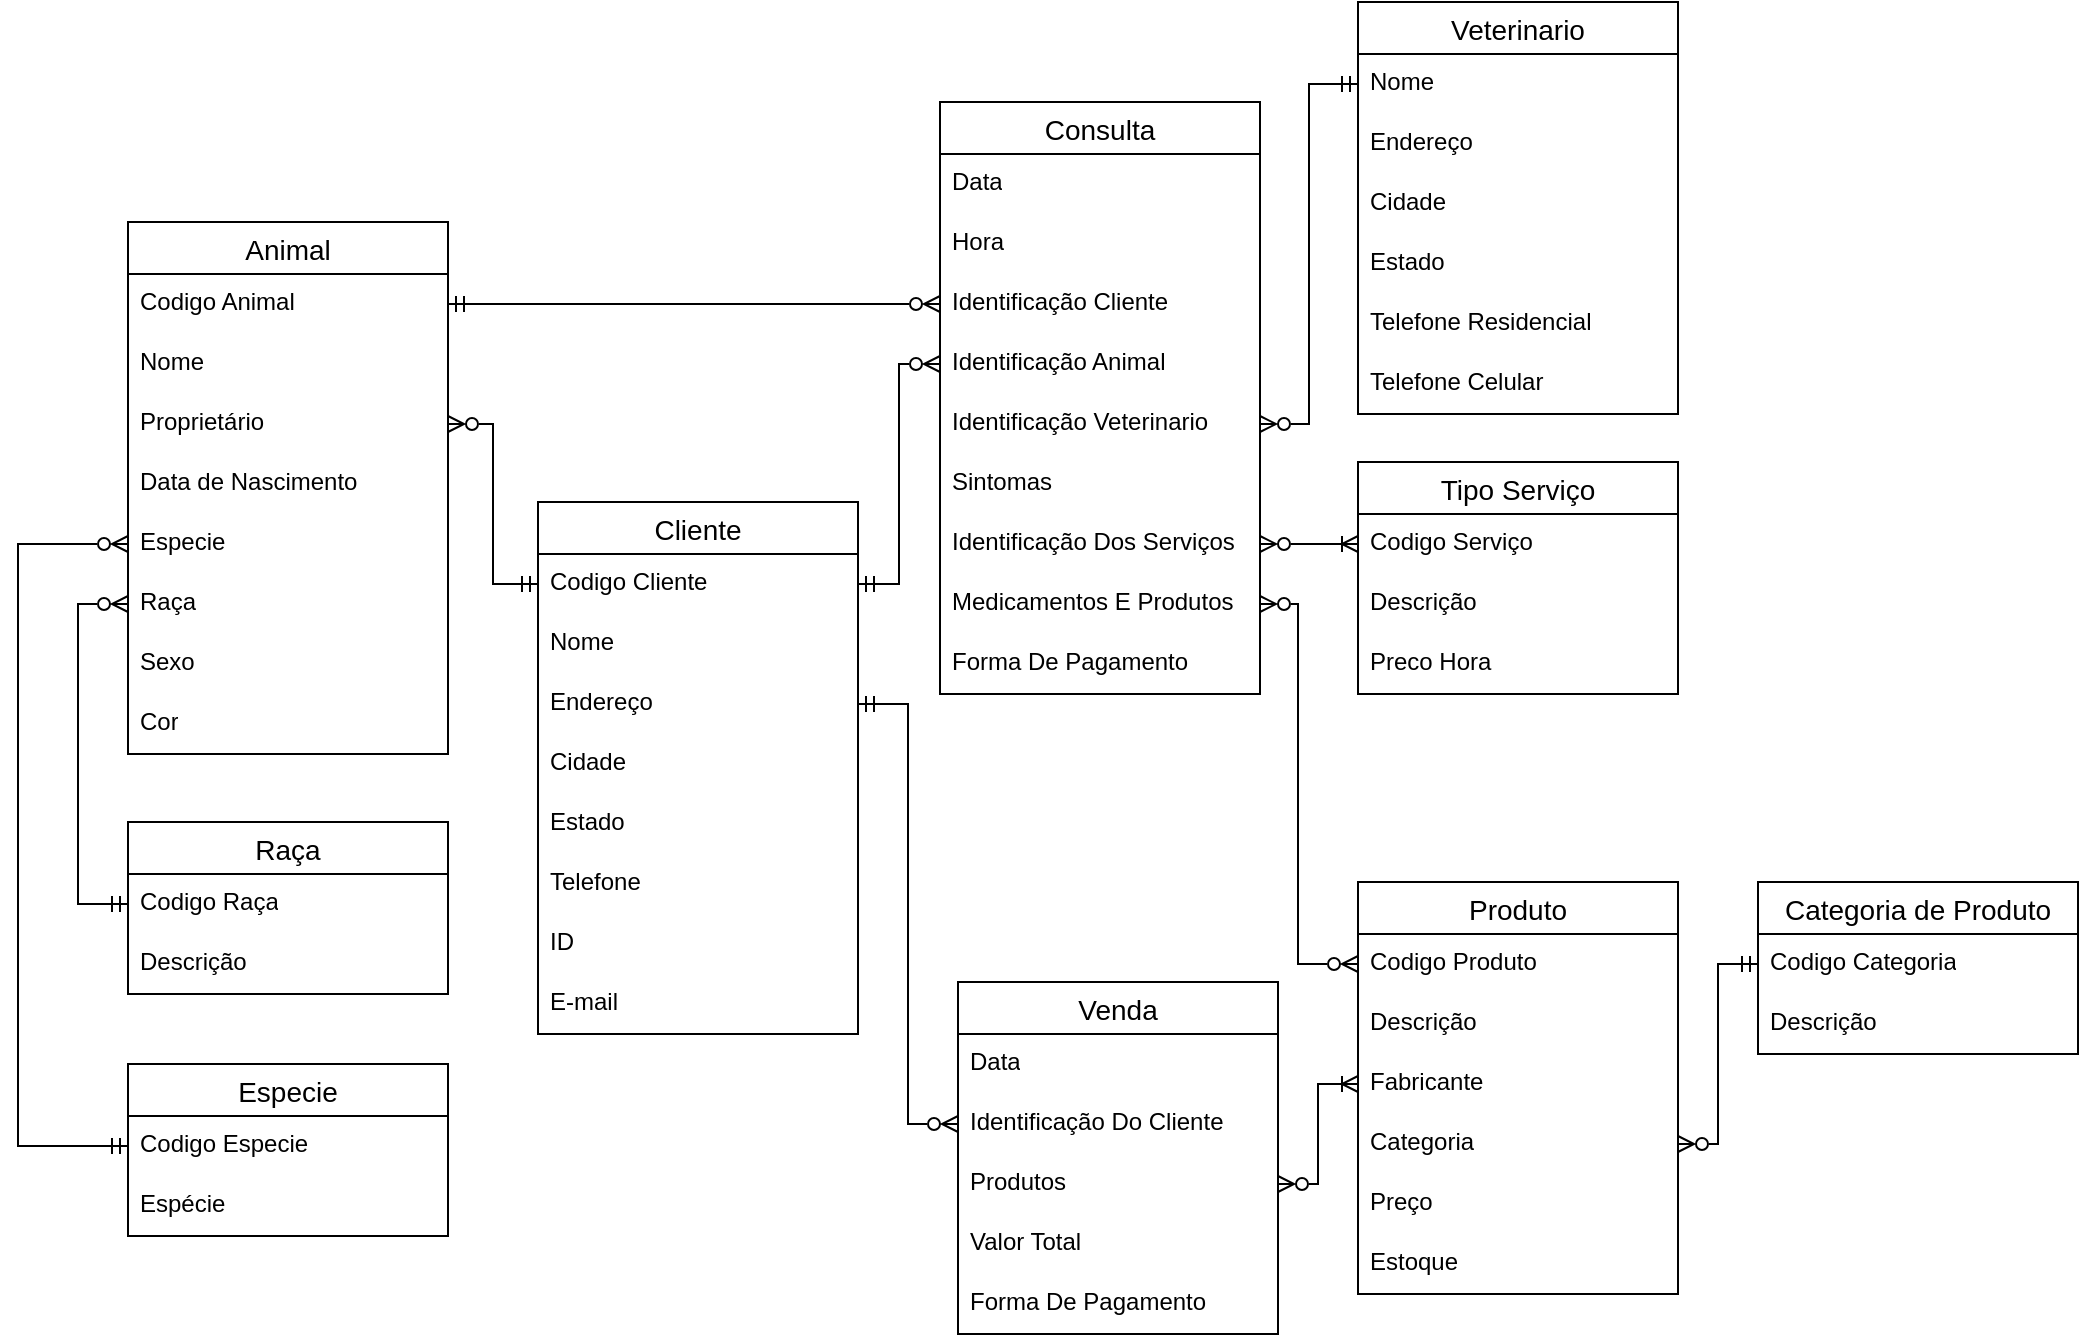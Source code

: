 <mxfile version="22.0.0" type="github">
  <diagram name="Página-1" id="ZrA-hHJ0svuS0dq6kswA">
    <mxGraphModel dx="1093" dy="605" grid="1" gridSize="10" guides="1" tooltips="1" connect="1" arrows="1" fold="1" page="1" pageScale="1" pageWidth="1169" pageHeight="827" math="0" shadow="0">
      <root>
        <mxCell id="0" />
        <mxCell id="1" parent="0" />
        <mxCell id="JYmGr7B9ojMFk2uYtKPB-12" value="Animal" style="swimlane;fontStyle=0;childLayout=stackLayout;horizontal=1;startSize=26;horizontalStack=0;resizeParent=1;resizeParentMax=0;resizeLast=0;collapsible=1;marginBottom=0;align=center;fontSize=14;" vertex="1" parent="1">
          <mxGeometry x="215" y="170" width="160" height="266" as="geometry" />
        </mxCell>
        <mxCell id="JYmGr7B9ojMFk2uYtKPB-13" value="Codigo Animal" style="text;strokeColor=none;fillColor=none;spacingLeft=4;spacingRight=4;overflow=hidden;rotatable=0;points=[[0,0.5],[1,0.5]];portConstraint=eastwest;fontSize=12;whiteSpace=wrap;html=1;" vertex="1" parent="JYmGr7B9ojMFk2uYtKPB-12">
          <mxGeometry y="26" width="160" height="30" as="geometry" />
        </mxCell>
        <mxCell id="JYmGr7B9ojMFk2uYtKPB-14" value="Nome" style="text;strokeColor=none;fillColor=none;spacingLeft=4;spacingRight=4;overflow=hidden;rotatable=0;points=[[0,0.5],[1,0.5]];portConstraint=eastwest;fontSize=12;whiteSpace=wrap;html=1;" vertex="1" parent="JYmGr7B9ojMFk2uYtKPB-12">
          <mxGeometry y="56" width="160" height="30" as="geometry" />
        </mxCell>
        <mxCell id="JYmGr7B9ojMFk2uYtKPB-15" value="Proprietário" style="text;strokeColor=none;fillColor=none;spacingLeft=4;spacingRight=4;overflow=hidden;rotatable=0;points=[[0,0.5],[1,0.5]];portConstraint=eastwest;fontSize=12;whiteSpace=wrap;html=1;" vertex="1" parent="JYmGr7B9ojMFk2uYtKPB-12">
          <mxGeometry y="86" width="160" height="30" as="geometry" />
        </mxCell>
        <mxCell id="JYmGr7B9ojMFk2uYtKPB-16" value="Data de Nascimento" style="text;strokeColor=none;fillColor=none;spacingLeft=4;spacingRight=4;overflow=hidden;rotatable=0;points=[[0,0.5],[1,0.5]];portConstraint=eastwest;fontSize=12;whiteSpace=wrap;html=1;" vertex="1" parent="JYmGr7B9ojMFk2uYtKPB-12">
          <mxGeometry y="116" width="160" height="30" as="geometry" />
        </mxCell>
        <mxCell id="JYmGr7B9ojMFk2uYtKPB-17" value="Especie" style="text;strokeColor=none;fillColor=none;spacingLeft=4;spacingRight=4;overflow=hidden;rotatable=0;points=[[0,0.5],[1,0.5]];portConstraint=eastwest;fontSize=12;whiteSpace=wrap;html=1;" vertex="1" parent="JYmGr7B9ojMFk2uYtKPB-12">
          <mxGeometry y="146" width="160" height="30" as="geometry" />
        </mxCell>
        <mxCell id="JYmGr7B9ojMFk2uYtKPB-18" value="Raça" style="text;strokeColor=none;fillColor=none;spacingLeft=4;spacingRight=4;overflow=hidden;rotatable=0;points=[[0,0.5],[1,0.5]];portConstraint=eastwest;fontSize=12;whiteSpace=wrap;html=1;" vertex="1" parent="JYmGr7B9ojMFk2uYtKPB-12">
          <mxGeometry y="176" width="160" height="30" as="geometry" />
        </mxCell>
        <mxCell id="JYmGr7B9ojMFk2uYtKPB-19" value="Sexo" style="text;strokeColor=none;fillColor=none;spacingLeft=4;spacingRight=4;overflow=hidden;rotatable=0;points=[[0,0.5],[1,0.5]];portConstraint=eastwest;fontSize=12;whiteSpace=wrap;html=1;" vertex="1" parent="JYmGr7B9ojMFk2uYtKPB-12">
          <mxGeometry y="206" width="160" height="30" as="geometry" />
        </mxCell>
        <mxCell id="JYmGr7B9ojMFk2uYtKPB-20" value="Cor" style="text;strokeColor=none;fillColor=none;spacingLeft=4;spacingRight=4;overflow=hidden;rotatable=0;points=[[0,0.5],[1,0.5]];portConstraint=eastwest;fontSize=12;whiteSpace=wrap;html=1;" vertex="1" parent="JYmGr7B9ojMFk2uYtKPB-12">
          <mxGeometry y="236" width="160" height="30" as="geometry" />
        </mxCell>
        <mxCell id="JYmGr7B9ojMFk2uYtKPB-21" value="Cliente" style="swimlane;fontStyle=0;childLayout=stackLayout;horizontal=1;startSize=26;horizontalStack=0;resizeParent=1;resizeParentMax=0;resizeLast=0;collapsible=1;marginBottom=0;align=center;fontSize=14;" vertex="1" parent="1">
          <mxGeometry x="420" y="310" width="160" height="266" as="geometry" />
        </mxCell>
        <mxCell id="JYmGr7B9ojMFk2uYtKPB-22" value="Codigo Cliente" style="text;strokeColor=none;fillColor=none;spacingLeft=4;spacingRight=4;overflow=hidden;rotatable=0;points=[[0,0.5],[1,0.5]];portConstraint=eastwest;fontSize=12;whiteSpace=wrap;html=1;" vertex="1" parent="JYmGr7B9ojMFk2uYtKPB-21">
          <mxGeometry y="26" width="160" height="30" as="geometry" />
        </mxCell>
        <mxCell id="JYmGr7B9ojMFk2uYtKPB-23" value="Nome" style="text;strokeColor=none;fillColor=none;spacingLeft=4;spacingRight=4;overflow=hidden;rotatable=0;points=[[0,0.5],[1,0.5]];portConstraint=eastwest;fontSize=12;whiteSpace=wrap;html=1;" vertex="1" parent="JYmGr7B9ojMFk2uYtKPB-21">
          <mxGeometry y="56" width="160" height="30" as="geometry" />
        </mxCell>
        <mxCell id="JYmGr7B9ojMFk2uYtKPB-24" value="Endereço" style="text;strokeColor=none;fillColor=none;spacingLeft=4;spacingRight=4;overflow=hidden;rotatable=0;points=[[0,0.5],[1,0.5]];portConstraint=eastwest;fontSize=12;whiteSpace=wrap;html=1;" vertex="1" parent="JYmGr7B9ojMFk2uYtKPB-21">
          <mxGeometry y="86" width="160" height="30" as="geometry" />
        </mxCell>
        <mxCell id="JYmGr7B9ojMFk2uYtKPB-25" value="Cidade" style="text;strokeColor=none;fillColor=none;spacingLeft=4;spacingRight=4;overflow=hidden;rotatable=0;points=[[0,0.5],[1,0.5]];portConstraint=eastwest;fontSize=12;whiteSpace=wrap;html=1;" vertex="1" parent="JYmGr7B9ojMFk2uYtKPB-21">
          <mxGeometry y="116" width="160" height="30" as="geometry" />
        </mxCell>
        <mxCell id="JYmGr7B9ojMFk2uYtKPB-26" value="Estado" style="text;strokeColor=none;fillColor=none;spacingLeft=4;spacingRight=4;overflow=hidden;rotatable=0;points=[[0,0.5],[1,0.5]];portConstraint=eastwest;fontSize=12;whiteSpace=wrap;html=1;" vertex="1" parent="JYmGr7B9ojMFk2uYtKPB-21">
          <mxGeometry y="146" width="160" height="30" as="geometry" />
        </mxCell>
        <mxCell id="JYmGr7B9ojMFk2uYtKPB-27" value="Telefone" style="text;strokeColor=none;fillColor=none;spacingLeft=4;spacingRight=4;overflow=hidden;rotatable=0;points=[[0,0.5],[1,0.5]];portConstraint=eastwest;fontSize=12;whiteSpace=wrap;html=1;" vertex="1" parent="JYmGr7B9ojMFk2uYtKPB-21">
          <mxGeometry y="176" width="160" height="30" as="geometry" />
        </mxCell>
        <mxCell id="JYmGr7B9ojMFk2uYtKPB-28" value="ID" style="text;strokeColor=none;fillColor=none;spacingLeft=4;spacingRight=4;overflow=hidden;rotatable=0;points=[[0,0.5],[1,0.5]];portConstraint=eastwest;fontSize=12;whiteSpace=wrap;html=1;" vertex="1" parent="JYmGr7B9ojMFk2uYtKPB-21">
          <mxGeometry y="206" width="160" height="30" as="geometry" />
        </mxCell>
        <mxCell id="JYmGr7B9ojMFk2uYtKPB-29" value="E-mail" style="text;strokeColor=none;fillColor=none;spacingLeft=4;spacingRight=4;overflow=hidden;rotatable=0;points=[[0,0.5],[1,0.5]];portConstraint=eastwest;fontSize=12;whiteSpace=wrap;html=1;" vertex="1" parent="JYmGr7B9ojMFk2uYtKPB-21">
          <mxGeometry y="236" width="160" height="30" as="geometry" />
        </mxCell>
        <mxCell id="JYmGr7B9ojMFk2uYtKPB-30" style="edgeStyle=orthogonalEdgeStyle;rounded=0;orthogonalLoop=1;jettySize=auto;html=1;exitX=1;exitY=0.5;exitDx=0;exitDy=0;entryX=0;entryY=0.5;entryDx=0;entryDy=0;endArrow=ERmandOne;endFill=0;startArrow=ERzeroToMany;startFill=0;" edge="1" parent="1" source="JYmGr7B9ojMFk2uYtKPB-15" target="JYmGr7B9ojMFk2uYtKPB-22">
          <mxGeometry relative="1" as="geometry" />
        </mxCell>
        <mxCell id="JYmGr7B9ojMFk2uYtKPB-31" value="Especie" style="swimlane;fontStyle=0;childLayout=stackLayout;horizontal=1;startSize=26;horizontalStack=0;resizeParent=1;resizeParentMax=0;resizeLast=0;collapsible=1;marginBottom=0;align=center;fontSize=14;" vertex="1" parent="1">
          <mxGeometry x="215" y="591" width="160" height="86" as="geometry" />
        </mxCell>
        <mxCell id="JYmGr7B9ojMFk2uYtKPB-32" value="Codigo Especie" style="text;strokeColor=none;fillColor=none;spacingLeft=4;spacingRight=4;overflow=hidden;rotatable=0;points=[[0,0.5],[1,0.5]];portConstraint=eastwest;fontSize=12;whiteSpace=wrap;html=1;" vertex="1" parent="JYmGr7B9ojMFk2uYtKPB-31">
          <mxGeometry y="26" width="160" height="30" as="geometry" />
        </mxCell>
        <mxCell id="JYmGr7B9ojMFk2uYtKPB-33" value="Espécie" style="text;strokeColor=none;fillColor=none;spacingLeft=4;spacingRight=4;overflow=hidden;rotatable=0;points=[[0,0.5],[1,0.5]];portConstraint=eastwest;fontSize=12;whiteSpace=wrap;html=1;" vertex="1" parent="JYmGr7B9ojMFk2uYtKPB-31">
          <mxGeometry y="56" width="160" height="30" as="geometry" />
        </mxCell>
        <mxCell id="JYmGr7B9ojMFk2uYtKPB-34" value="Raça" style="swimlane;fontStyle=0;childLayout=stackLayout;horizontal=1;startSize=26;horizontalStack=0;resizeParent=1;resizeParentMax=0;resizeLast=0;collapsible=1;marginBottom=0;align=center;fontSize=14;" vertex="1" parent="1">
          <mxGeometry x="215" y="470" width="160" height="86" as="geometry" />
        </mxCell>
        <mxCell id="JYmGr7B9ojMFk2uYtKPB-35" value="Codigo Raça" style="text;strokeColor=none;fillColor=none;spacingLeft=4;spacingRight=4;overflow=hidden;rotatable=0;points=[[0,0.5],[1,0.5]];portConstraint=eastwest;fontSize=12;whiteSpace=wrap;html=1;" vertex="1" parent="JYmGr7B9ojMFk2uYtKPB-34">
          <mxGeometry y="26" width="160" height="30" as="geometry" />
        </mxCell>
        <mxCell id="JYmGr7B9ojMFk2uYtKPB-36" value="Descrição" style="text;strokeColor=none;fillColor=none;spacingLeft=4;spacingRight=4;overflow=hidden;rotatable=0;points=[[0,0.5],[1,0.5]];portConstraint=eastwest;fontSize=12;whiteSpace=wrap;html=1;" vertex="1" parent="JYmGr7B9ojMFk2uYtKPB-34">
          <mxGeometry y="56" width="160" height="30" as="geometry" />
        </mxCell>
        <mxCell id="JYmGr7B9ojMFk2uYtKPB-37" style="edgeStyle=orthogonalEdgeStyle;rounded=0;orthogonalLoop=1;jettySize=auto;html=1;exitX=0;exitY=0.5;exitDx=0;exitDy=0;entryX=0;entryY=0.5;entryDx=0;entryDy=0;endArrow=ERmandOne;endFill=0;startArrow=ERzeroToMany;startFill=0;" edge="1" parent="1" source="JYmGr7B9ojMFk2uYtKPB-17" target="JYmGr7B9ojMFk2uYtKPB-32">
          <mxGeometry relative="1" as="geometry">
            <Array as="points">
              <mxPoint x="160" y="331" />
              <mxPoint x="160" y="632" />
            </Array>
          </mxGeometry>
        </mxCell>
        <mxCell id="JYmGr7B9ojMFk2uYtKPB-38" style="edgeStyle=orthogonalEdgeStyle;rounded=0;orthogonalLoop=1;jettySize=auto;html=1;exitX=0;exitY=0.5;exitDx=0;exitDy=0;entryX=0;entryY=0.5;entryDx=0;entryDy=0;endArrow=ERmandOne;endFill=0;startArrow=ERzeroToMany;startFill=0;" edge="1" parent="1" source="JYmGr7B9ojMFk2uYtKPB-18" target="JYmGr7B9ojMFk2uYtKPB-35">
          <mxGeometry relative="1" as="geometry">
            <Array as="points">
              <mxPoint x="190" y="361" />
              <mxPoint x="190" y="511" />
            </Array>
          </mxGeometry>
        </mxCell>
        <mxCell id="JYmGr7B9ojMFk2uYtKPB-52" value="Venda" style="swimlane;fontStyle=0;childLayout=stackLayout;horizontal=1;startSize=26;horizontalStack=0;resizeParent=1;resizeParentMax=0;resizeLast=0;collapsible=1;marginBottom=0;align=center;fontSize=14;" vertex="1" parent="1">
          <mxGeometry x="630" y="550" width="160" height="176" as="geometry" />
        </mxCell>
        <mxCell id="JYmGr7B9ojMFk2uYtKPB-53" value="Data" style="text;strokeColor=none;fillColor=none;spacingLeft=4;spacingRight=4;overflow=hidden;rotatable=0;points=[[0,0.5],[1,0.5]];portConstraint=eastwest;fontSize=12;whiteSpace=wrap;html=1;" vertex="1" parent="JYmGr7B9ojMFk2uYtKPB-52">
          <mxGeometry y="26" width="160" height="30" as="geometry" />
        </mxCell>
        <mxCell id="JYmGr7B9ojMFk2uYtKPB-54" value="&lt;div&gt;Identificação Do Cliente&lt;/div&gt;&lt;div&gt;&lt;br&gt;&lt;/div&gt;" style="text;strokeColor=none;fillColor=none;spacingLeft=4;spacingRight=4;overflow=hidden;rotatable=0;points=[[0,0.5],[1,0.5]];portConstraint=eastwest;fontSize=12;whiteSpace=wrap;html=1;" vertex="1" parent="JYmGr7B9ojMFk2uYtKPB-52">
          <mxGeometry y="56" width="160" height="30" as="geometry" />
        </mxCell>
        <mxCell id="JYmGr7B9ojMFk2uYtKPB-55" value="&lt;div&gt;&lt;div&gt;Produtos&lt;/div&gt;&lt;/div&gt;&lt;div&gt;&lt;br&gt;&lt;/div&gt;" style="text;strokeColor=none;fillColor=none;spacingLeft=4;spacingRight=4;overflow=hidden;rotatable=0;points=[[0,0.5],[1,0.5]];portConstraint=eastwest;fontSize=12;whiteSpace=wrap;html=1;" vertex="1" parent="JYmGr7B9ojMFk2uYtKPB-52">
          <mxGeometry y="86" width="160" height="30" as="geometry" />
        </mxCell>
        <mxCell id="JYmGr7B9ojMFk2uYtKPB-56" value="&lt;div&gt;&lt;div&gt;Valor Total&lt;/div&gt;&lt;/div&gt;&lt;div&gt;&lt;br&gt;&lt;/div&gt;" style="text;strokeColor=none;fillColor=none;spacingLeft=4;spacingRight=4;overflow=hidden;rotatable=0;points=[[0,0.5],[1,0.5]];portConstraint=eastwest;fontSize=12;whiteSpace=wrap;html=1;" vertex="1" parent="JYmGr7B9ojMFk2uYtKPB-52">
          <mxGeometry y="116" width="160" height="30" as="geometry" />
        </mxCell>
        <mxCell id="JYmGr7B9ojMFk2uYtKPB-57" value="&lt;div&gt;&lt;div&gt;Forma De Pagamento&lt;/div&gt;&lt;/div&gt;&lt;div&gt;&lt;br&gt;&lt;/div&gt;" style="text;strokeColor=none;fillColor=none;spacingLeft=4;spacingRight=4;overflow=hidden;rotatable=0;points=[[0,0.5],[1,0.5]];portConstraint=eastwest;fontSize=12;whiteSpace=wrap;html=1;" vertex="1" parent="JYmGr7B9ojMFk2uYtKPB-52">
          <mxGeometry y="146" width="160" height="30" as="geometry" />
        </mxCell>
        <mxCell id="JYmGr7B9ojMFk2uYtKPB-58" style="edgeStyle=orthogonalEdgeStyle;rounded=0;orthogonalLoop=1;jettySize=auto;html=1;exitX=0;exitY=0.5;exitDx=0;exitDy=0;entryX=1;entryY=0.5;entryDx=0;entryDy=0;endArrow=ERmandOne;endFill=0;startArrow=ERzeroToMany;startFill=0;" edge="1" parent="1" source="JYmGr7B9ojMFk2uYtKPB-54" target="JYmGr7B9ojMFk2uYtKPB-24">
          <mxGeometry relative="1" as="geometry" />
        </mxCell>
        <mxCell id="JYmGr7B9ojMFk2uYtKPB-59" value="Consulta" style="swimlane;fontStyle=0;childLayout=stackLayout;horizontal=1;startSize=26;horizontalStack=0;resizeParent=1;resizeParentMax=0;resizeLast=0;collapsible=1;marginBottom=0;align=center;fontSize=14;" vertex="1" parent="1">
          <mxGeometry x="621" y="110" width="160" height="296" as="geometry" />
        </mxCell>
        <mxCell id="JYmGr7B9ojMFk2uYtKPB-60" value="Data" style="text;strokeColor=none;fillColor=none;spacingLeft=4;spacingRight=4;overflow=hidden;rotatable=0;points=[[0,0.5],[1,0.5]];portConstraint=eastwest;fontSize=12;whiteSpace=wrap;html=1;" vertex="1" parent="JYmGr7B9ojMFk2uYtKPB-59">
          <mxGeometry y="26" width="160" height="30" as="geometry" />
        </mxCell>
        <mxCell id="JYmGr7B9ojMFk2uYtKPB-61" value="Hora" style="text;strokeColor=none;fillColor=none;spacingLeft=4;spacingRight=4;overflow=hidden;rotatable=0;points=[[0,0.5],[1,0.5]];portConstraint=eastwest;fontSize=12;whiteSpace=wrap;html=1;" vertex="1" parent="JYmGr7B9ojMFk2uYtKPB-59">
          <mxGeometry y="56" width="160" height="30" as="geometry" />
        </mxCell>
        <mxCell id="JYmGr7B9ojMFk2uYtKPB-62" value="&lt;div&gt;Identificação Cliente&lt;/div&gt;&lt;div&gt;&lt;br&gt;&lt;/div&gt;" style="text;strokeColor=none;fillColor=none;spacingLeft=4;spacingRight=4;overflow=hidden;rotatable=0;points=[[0,0.5],[1,0.5]];portConstraint=eastwest;fontSize=12;whiteSpace=wrap;html=1;" vertex="1" parent="JYmGr7B9ojMFk2uYtKPB-59">
          <mxGeometry y="86" width="160" height="30" as="geometry" />
        </mxCell>
        <mxCell id="JYmGr7B9ojMFk2uYtKPB-63" value="&lt;div&gt;Identificação Animal&lt;/div&gt;&lt;div&gt;&lt;br&gt;&lt;/div&gt;" style="text;strokeColor=none;fillColor=none;spacingLeft=4;spacingRight=4;overflow=hidden;rotatable=0;points=[[0,0.5],[1,0.5]];portConstraint=eastwest;fontSize=12;whiteSpace=wrap;html=1;" vertex="1" parent="JYmGr7B9ojMFk2uYtKPB-59">
          <mxGeometry y="116" width="160" height="30" as="geometry" />
        </mxCell>
        <mxCell id="JYmGr7B9ojMFk2uYtKPB-64" value="&lt;div&gt;Identificação Veterinario&lt;/div&gt;&lt;div&gt;&lt;br&gt;&lt;/div&gt;" style="text;strokeColor=none;fillColor=none;spacingLeft=4;spacingRight=4;overflow=hidden;rotatable=0;points=[[0,0.5],[1,0.5]];portConstraint=eastwest;fontSize=12;whiteSpace=wrap;html=1;" vertex="1" parent="JYmGr7B9ojMFk2uYtKPB-59">
          <mxGeometry y="146" width="160" height="30" as="geometry" />
        </mxCell>
        <mxCell id="JYmGr7B9ojMFk2uYtKPB-65" value="&lt;div&gt;Sintomas&lt;/div&gt;&lt;div&gt;&lt;br&gt;&lt;/div&gt;" style="text;strokeColor=none;fillColor=none;spacingLeft=4;spacingRight=4;overflow=hidden;rotatable=0;points=[[0,0.5],[1,0.5]];portConstraint=eastwest;fontSize=12;whiteSpace=wrap;html=1;" vertex="1" parent="JYmGr7B9ojMFk2uYtKPB-59">
          <mxGeometry y="176" width="160" height="30" as="geometry" />
        </mxCell>
        <mxCell id="JYmGr7B9ojMFk2uYtKPB-66" value="&lt;div&gt;&lt;div&gt;Identificação Dos Serviços&lt;/div&gt;&lt;/div&gt;&lt;div&gt;&lt;br&gt;&lt;/div&gt;" style="text;strokeColor=none;fillColor=none;spacingLeft=4;spacingRight=4;overflow=hidden;rotatable=0;points=[[0,0.5],[1,0.5]];portConstraint=eastwest;fontSize=12;whiteSpace=wrap;html=1;" vertex="1" parent="JYmGr7B9ojMFk2uYtKPB-59">
          <mxGeometry y="206" width="160" height="30" as="geometry" />
        </mxCell>
        <mxCell id="JYmGr7B9ojMFk2uYtKPB-104" value="&lt;div&gt;&lt;div&gt;&lt;div&gt;Medicamentos E Produtos&lt;/div&gt;&lt;/div&gt;&lt;/div&gt;&lt;div&gt;&lt;br&gt;&lt;/div&gt;" style="text;strokeColor=none;fillColor=none;spacingLeft=4;spacingRight=4;overflow=hidden;rotatable=0;points=[[0,0.5],[1,0.5]];portConstraint=eastwest;fontSize=12;whiteSpace=wrap;html=1;" vertex="1" parent="JYmGr7B9ojMFk2uYtKPB-59">
          <mxGeometry y="236" width="160" height="30" as="geometry" />
        </mxCell>
        <mxCell id="JYmGr7B9ojMFk2uYtKPB-67" value="&lt;div&gt;&lt;div&gt;&lt;div&gt;Forma De Pagamento&lt;/div&gt;&lt;/div&gt;&lt;/div&gt;&lt;div&gt;&lt;br&gt;&lt;/div&gt;" style="text;strokeColor=none;fillColor=none;spacingLeft=4;spacingRight=4;overflow=hidden;rotatable=0;points=[[0,0.5],[1,0.5]];portConstraint=eastwest;fontSize=12;whiteSpace=wrap;html=1;" vertex="1" parent="JYmGr7B9ojMFk2uYtKPB-59">
          <mxGeometry y="266" width="160" height="30" as="geometry" />
        </mxCell>
        <mxCell id="JYmGr7B9ojMFk2uYtKPB-68" style="edgeStyle=orthogonalEdgeStyle;rounded=0;orthogonalLoop=1;jettySize=auto;html=1;exitX=0;exitY=0.5;exitDx=0;exitDy=0;entryX=1;entryY=0.5;entryDx=0;entryDy=0;endArrow=ERmandOne;endFill=0;startArrow=ERzeroToMany;startFill=0;" edge="1" parent="1" source="JYmGr7B9ojMFk2uYtKPB-63" target="JYmGr7B9ojMFk2uYtKPB-22">
          <mxGeometry relative="1" as="geometry" />
        </mxCell>
        <mxCell id="JYmGr7B9ojMFk2uYtKPB-106" value="Produto" style="swimlane;fontStyle=0;childLayout=stackLayout;horizontal=1;startSize=26;horizontalStack=0;resizeParent=1;resizeParentMax=0;resizeLast=0;collapsible=1;marginBottom=0;align=center;fontSize=14;" vertex="1" parent="1">
          <mxGeometry x="830" y="500" width="160" height="206" as="geometry" />
        </mxCell>
        <mxCell id="JYmGr7B9ojMFk2uYtKPB-107" value="Codigo Produto" style="text;strokeColor=none;fillColor=none;spacingLeft=4;spacingRight=4;overflow=hidden;rotatable=0;points=[[0,0.5],[1,0.5]];portConstraint=eastwest;fontSize=12;whiteSpace=wrap;html=1;" vertex="1" parent="JYmGr7B9ojMFk2uYtKPB-106">
          <mxGeometry y="26" width="160" height="30" as="geometry" />
        </mxCell>
        <mxCell id="JYmGr7B9ojMFk2uYtKPB-108" value="Descrição" style="text;strokeColor=none;fillColor=none;spacingLeft=4;spacingRight=4;overflow=hidden;rotatable=0;points=[[0,0.5],[1,0.5]];portConstraint=eastwest;fontSize=12;whiteSpace=wrap;html=1;" vertex="1" parent="JYmGr7B9ojMFk2uYtKPB-106">
          <mxGeometry y="56" width="160" height="30" as="geometry" />
        </mxCell>
        <mxCell id="JYmGr7B9ojMFk2uYtKPB-109" value="Fabricante" style="text;strokeColor=none;fillColor=none;spacingLeft=4;spacingRight=4;overflow=hidden;rotatable=0;points=[[0,0.5],[1,0.5]];portConstraint=eastwest;fontSize=12;whiteSpace=wrap;html=1;" vertex="1" parent="JYmGr7B9ojMFk2uYtKPB-106">
          <mxGeometry y="86" width="160" height="30" as="geometry" />
        </mxCell>
        <mxCell id="JYmGr7B9ojMFk2uYtKPB-110" value="Categoria" style="text;strokeColor=none;fillColor=none;spacingLeft=4;spacingRight=4;overflow=hidden;rotatable=0;points=[[0,0.5],[1,0.5]];portConstraint=eastwest;fontSize=12;whiteSpace=wrap;html=1;" vertex="1" parent="JYmGr7B9ojMFk2uYtKPB-106">
          <mxGeometry y="116" width="160" height="30" as="geometry" />
        </mxCell>
        <mxCell id="JYmGr7B9ojMFk2uYtKPB-111" value="Preço" style="text;strokeColor=none;fillColor=none;spacingLeft=4;spacingRight=4;overflow=hidden;rotatable=0;points=[[0,0.5],[1,0.5]];portConstraint=eastwest;fontSize=12;whiteSpace=wrap;html=1;" vertex="1" parent="JYmGr7B9ojMFk2uYtKPB-106">
          <mxGeometry y="146" width="160" height="30" as="geometry" />
        </mxCell>
        <mxCell id="JYmGr7B9ojMFk2uYtKPB-112" value="Estoque" style="text;strokeColor=none;fillColor=none;spacingLeft=4;spacingRight=4;overflow=hidden;rotatable=0;points=[[0,0.5],[1,0.5]];portConstraint=eastwest;fontSize=12;whiteSpace=wrap;html=1;" vertex="1" parent="JYmGr7B9ojMFk2uYtKPB-106">
          <mxGeometry y="176" width="160" height="30" as="geometry" />
        </mxCell>
        <mxCell id="JYmGr7B9ojMFk2uYtKPB-113" value="Categoria de Produto" style="swimlane;fontStyle=0;childLayout=stackLayout;horizontal=1;startSize=26;horizontalStack=0;resizeParent=1;resizeParentMax=0;resizeLast=0;collapsible=1;marginBottom=0;align=center;fontSize=14;" vertex="1" parent="1">
          <mxGeometry x="1030" y="500" width="160" height="86" as="geometry" />
        </mxCell>
        <mxCell id="JYmGr7B9ojMFk2uYtKPB-114" value="Codigo Categoria" style="text;strokeColor=none;fillColor=none;spacingLeft=4;spacingRight=4;overflow=hidden;rotatable=0;points=[[0,0.5],[1,0.5]];portConstraint=eastwest;fontSize=12;whiteSpace=wrap;html=1;" vertex="1" parent="JYmGr7B9ojMFk2uYtKPB-113">
          <mxGeometry y="26" width="160" height="30" as="geometry" />
        </mxCell>
        <mxCell id="JYmGr7B9ojMFk2uYtKPB-115" value="Descrição" style="text;strokeColor=none;fillColor=none;spacingLeft=4;spacingRight=4;overflow=hidden;rotatable=0;points=[[0,0.5],[1,0.5]];portConstraint=eastwest;fontSize=12;whiteSpace=wrap;html=1;" vertex="1" parent="JYmGr7B9ojMFk2uYtKPB-113">
          <mxGeometry y="56" width="160" height="30" as="geometry" />
        </mxCell>
        <mxCell id="JYmGr7B9ojMFk2uYtKPB-116" style="edgeStyle=orthogonalEdgeStyle;rounded=0;orthogonalLoop=1;jettySize=auto;html=1;exitX=1;exitY=0.5;exitDx=0;exitDy=0;entryX=0;entryY=0.5;entryDx=0;entryDy=0;endArrow=ERmandOne;endFill=0;startArrow=ERzeroToMany;startFill=0;" edge="1" parent="1" source="JYmGr7B9ojMFk2uYtKPB-110" target="JYmGr7B9ojMFk2uYtKPB-114">
          <mxGeometry relative="1" as="geometry" />
        </mxCell>
        <mxCell id="JYmGr7B9ojMFk2uYtKPB-117" style="edgeStyle=orthogonalEdgeStyle;rounded=0;orthogonalLoop=1;jettySize=auto;html=1;exitX=1;exitY=0.5;exitDx=0;exitDy=0;entryX=0;entryY=0.5;entryDx=0;entryDy=0;endArrow=ERzeroToMany;endFill=0;startArrow=ERzeroToMany;startFill=0;" edge="1" parent="1" source="JYmGr7B9ojMFk2uYtKPB-104" target="JYmGr7B9ojMFk2uYtKPB-107">
          <mxGeometry relative="1" as="geometry">
            <Array as="points">
              <mxPoint x="800" y="361" />
              <mxPoint x="800" y="541" />
            </Array>
          </mxGeometry>
        </mxCell>
        <mxCell id="JYmGr7B9ojMFk2uYtKPB-118" value="Tipo Serviço" style="swimlane;fontStyle=0;childLayout=stackLayout;horizontal=1;startSize=26;horizontalStack=0;resizeParent=1;resizeParentMax=0;resizeLast=0;collapsible=1;marginBottom=0;align=center;fontSize=14;" vertex="1" parent="1">
          <mxGeometry x="830" y="290" width="160" height="116" as="geometry" />
        </mxCell>
        <mxCell id="JYmGr7B9ojMFk2uYtKPB-119" value="Codigo Serviço&lt;br&gt;" style="text;strokeColor=none;fillColor=none;spacingLeft=4;spacingRight=4;overflow=hidden;rotatable=0;points=[[0,0.5],[1,0.5]];portConstraint=eastwest;fontSize=12;whiteSpace=wrap;html=1;" vertex="1" parent="JYmGr7B9ojMFk2uYtKPB-118">
          <mxGeometry y="26" width="160" height="30" as="geometry" />
        </mxCell>
        <mxCell id="JYmGr7B9ojMFk2uYtKPB-120" value="Descrição" style="text;strokeColor=none;fillColor=none;spacingLeft=4;spacingRight=4;overflow=hidden;rotatable=0;points=[[0,0.5],[1,0.5]];portConstraint=eastwest;fontSize=12;whiteSpace=wrap;html=1;" vertex="1" parent="JYmGr7B9ojMFk2uYtKPB-118">
          <mxGeometry y="56" width="160" height="30" as="geometry" />
        </mxCell>
        <mxCell id="JYmGr7B9ojMFk2uYtKPB-121" value="Preco Hora" style="text;strokeColor=none;fillColor=none;spacingLeft=4;spacingRight=4;overflow=hidden;rotatable=0;points=[[0,0.5],[1,0.5]];portConstraint=eastwest;fontSize=12;whiteSpace=wrap;html=1;" vertex="1" parent="JYmGr7B9ojMFk2uYtKPB-118">
          <mxGeometry y="86" width="160" height="30" as="geometry" />
        </mxCell>
        <mxCell id="JYmGr7B9ojMFk2uYtKPB-122" style="edgeStyle=orthogonalEdgeStyle;rounded=0;orthogonalLoop=1;jettySize=auto;html=1;exitX=1;exitY=0.5;exitDx=0;exitDy=0;entryX=0;entryY=0.5;entryDx=0;entryDy=0;endArrow=ERoneToMany;endFill=0;startArrow=ERzeroToMany;startFill=0;" edge="1" parent="1" source="JYmGr7B9ojMFk2uYtKPB-66" target="JYmGr7B9ojMFk2uYtKPB-119">
          <mxGeometry relative="1" as="geometry">
            <Array as="points">
              <mxPoint x="820" y="331" />
              <mxPoint x="820" y="331" />
            </Array>
          </mxGeometry>
        </mxCell>
        <mxCell id="JYmGr7B9ojMFk2uYtKPB-123" value="Veterinario" style="swimlane;fontStyle=0;childLayout=stackLayout;horizontal=1;startSize=26;horizontalStack=0;resizeParent=1;resizeParentMax=0;resizeLast=0;collapsible=1;marginBottom=0;align=center;fontSize=14;" vertex="1" parent="1">
          <mxGeometry x="830" y="60" width="160" height="206" as="geometry" />
        </mxCell>
        <mxCell id="JYmGr7B9ojMFk2uYtKPB-124" value="Nome" style="text;strokeColor=none;fillColor=none;spacingLeft=4;spacingRight=4;overflow=hidden;rotatable=0;points=[[0,0.5],[1,0.5]];portConstraint=eastwest;fontSize=12;whiteSpace=wrap;html=1;" vertex="1" parent="JYmGr7B9ojMFk2uYtKPB-123">
          <mxGeometry y="26" width="160" height="30" as="geometry" />
        </mxCell>
        <mxCell id="JYmGr7B9ojMFk2uYtKPB-125" value="Endereço" style="text;strokeColor=none;fillColor=none;spacingLeft=4;spacingRight=4;overflow=hidden;rotatable=0;points=[[0,0.5],[1,0.5]];portConstraint=eastwest;fontSize=12;whiteSpace=wrap;html=1;" vertex="1" parent="JYmGr7B9ojMFk2uYtKPB-123">
          <mxGeometry y="56" width="160" height="30" as="geometry" />
        </mxCell>
        <mxCell id="JYmGr7B9ojMFk2uYtKPB-126" value="Cidade" style="text;strokeColor=none;fillColor=none;spacingLeft=4;spacingRight=4;overflow=hidden;rotatable=0;points=[[0,0.5],[1,0.5]];portConstraint=eastwest;fontSize=12;whiteSpace=wrap;html=1;" vertex="1" parent="JYmGr7B9ojMFk2uYtKPB-123">
          <mxGeometry y="86" width="160" height="30" as="geometry" />
        </mxCell>
        <mxCell id="JYmGr7B9ojMFk2uYtKPB-127" value="Estado" style="text;strokeColor=none;fillColor=none;spacingLeft=4;spacingRight=4;overflow=hidden;rotatable=0;points=[[0,0.5],[1,0.5]];portConstraint=eastwest;fontSize=12;whiteSpace=wrap;html=1;" vertex="1" parent="JYmGr7B9ojMFk2uYtKPB-123">
          <mxGeometry y="116" width="160" height="30" as="geometry" />
        </mxCell>
        <mxCell id="JYmGr7B9ojMFk2uYtKPB-128" value="Telefone Residencial" style="text;strokeColor=none;fillColor=none;spacingLeft=4;spacingRight=4;overflow=hidden;rotatable=0;points=[[0,0.5],[1,0.5]];portConstraint=eastwest;fontSize=12;whiteSpace=wrap;html=1;" vertex="1" parent="JYmGr7B9ojMFk2uYtKPB-123">
          <mxGeometry y="146" width="160" height="30" as="geometry" />
        </mxCell>
        <mxCell id="JYmGr7B9ojMFk2uYtKPB-130" value="Telefone Celular" style="text;strokeColor=none;fillColor=none;spacingLeft=4;spacingRight=4;overflow=hidden;rotatable=0;points=[[0,0.5],[1,0.5]];portConstraint=eastwest;fontSize=12;whiteSpace=wrap;html=1;" vertex="1" parent="JYmGr7B9ojMFk2uYtKPB-123">
          <mxGeometry y="176" width="160" height="30" as="geometry" />
        </mxCell>
        <mxCell id="JYmGr7B9ojMFk2uYtKPB-131" style="edgeStyle=orthogonalEdgeStyle;rounded=0;orthogonalLoop=1;jettySize=auto;html=1;exitX=1;exitY=0.5;exitDx=0;exitDy=0;entryX=0;entryY=0.5;entryDx=0;entryDy=0;endArrow=ERmandOne;endFill=0;startArrow=ERzeroToMany;startFill=0;" edge="1" parent="1" source="JYmGr7B9ojMFk2uYtKPB-64" target="JYmGr7B9ojMFk2uYtKPB-124">
          <mxGeometry relative="1" as="geometry" />
        </mxCell>
        <mxCell id="JYmGr7B9ojMFk2uYtKPB-133" style="edgeStyle=orthogonalEdgeStyle;rounded=0;orthogonalLoop=1;jettySize=auto;html=1;exitX=1;exitY=0.5;exitDx=0;exitDy=0;entryX=0;entryY=0.5;entryDx=0;entryDy=0;endArrow=ERzeroToMany;endFill=0;startArrow=ERmandOne;startFill=0;" edge="1" parent="1" source="JYmGr7B9ojMFk2uYtKPB-13" target="JYmGr7B9ojMFk2uYtKPB-62">
          <mxGeometry relative="1" as="geometry" />
        </mxCell>
        <mxCell id="JYmGr7B9ojMFk2uYtKPB-135" style="edgeStyle=orthogonalEdgeStyle;rounded=0;orthogonalLoop=1;jettySize=auto;html=1;exitX=1;exitY=0.5;exitDx=0;exitDy=0;entryX=0;entryY=0.5;entryDx=0;entryDy=0;endArrow=ERoneToMany;endFill=0;startArrow=ERzeroToMany;startFill=0;" edge="1" parent="1" source="JYmGr7B9ojMFk2uYtKPB-55" target="JYmGr7B9ojMFk2uYtKPB-109">
          <mxGeometry relative="1" as="geometry" />
        </mxCell>
      </root>
    </mxGraphModel>
  </diagram>
</mxfile>
